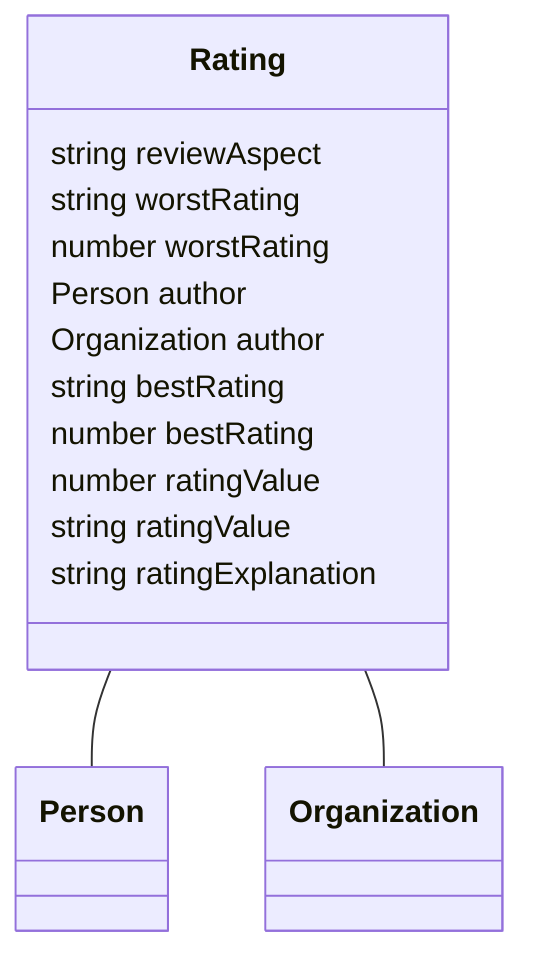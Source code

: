 classDiagram
  Rating -- Person
  Rating -- Organization


class Rating {

  string reviewAspect
  string worstRating
  number worstRating
  Person author
  Organization author
  string bestRating
  number bestRating
  number ratingValue
  string ratingValue
  string ratingExplanation

 }